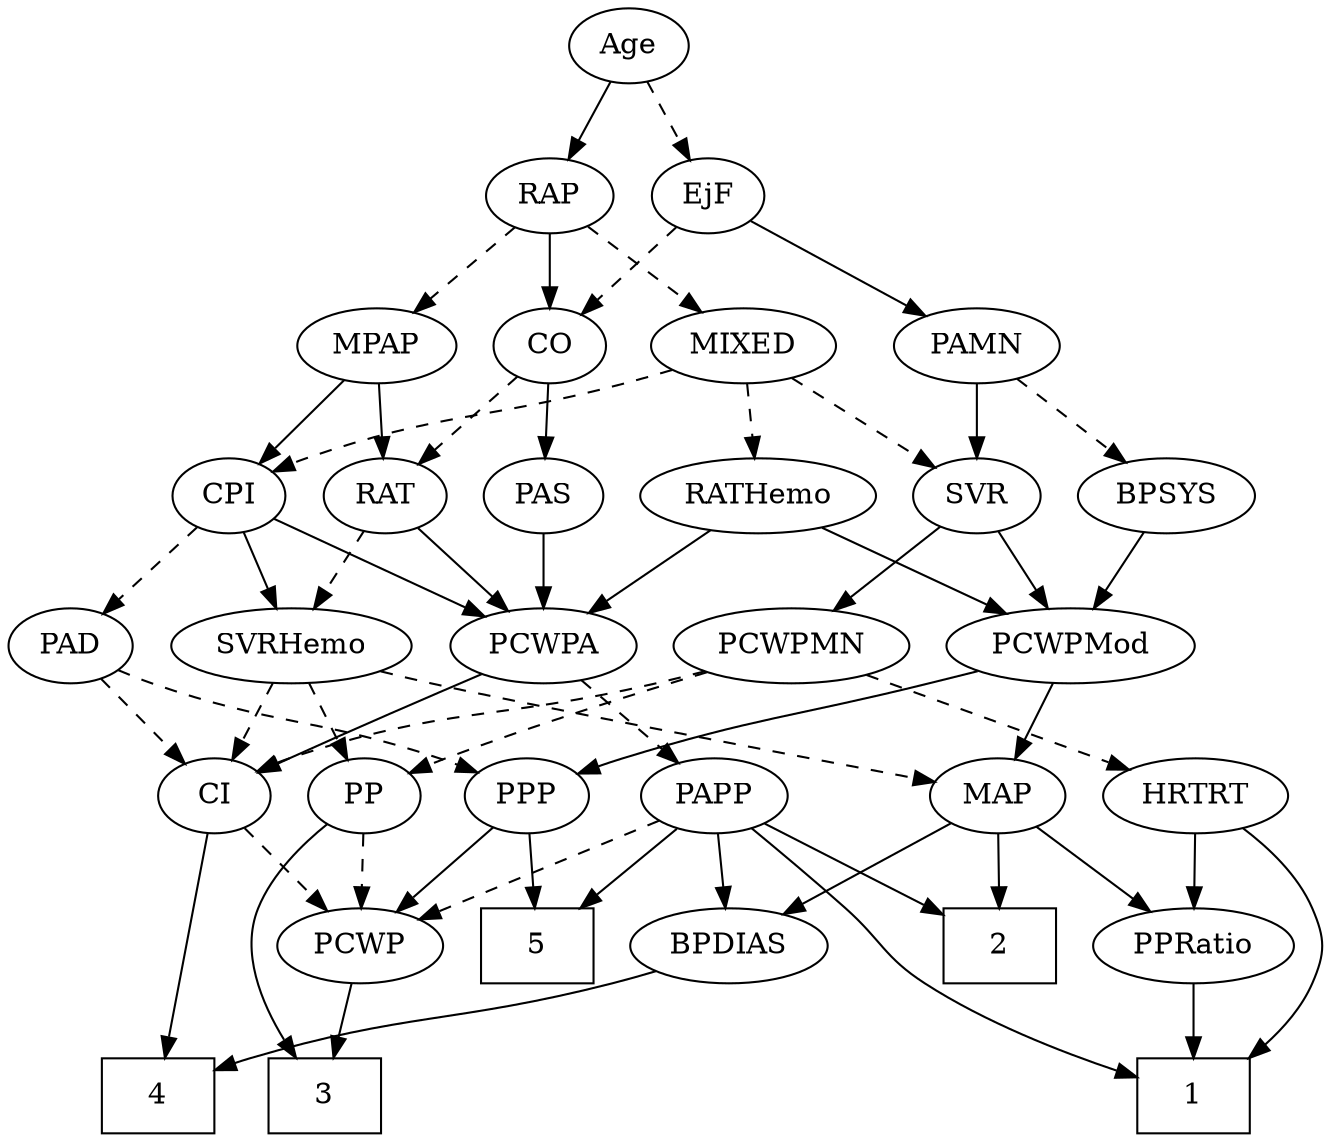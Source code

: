 strict digraph {
	graph [bb="0,0,573.4,540"];
	node [label="\N"];
	1	[height=0.5,
		pos="520.05,18",
		shape=box,
		width=0.75];
	2	[height=0.5,
		pos="435.05,90",
		shape=box,
		width=0.75];
	3	[height=0.5,
		pos="87.046,18",
		shape=box,
		width=0.75];
	4	[height=0.5,
		pos="186.05,18",
		shape=box,
		width=0.75];
	5	[height=0.5,
		pos="223.05,90",
		shape=box,
		width=0.75];
	Age	[height=0.5,
		pos="257.05,522",
		width=0.75];
	EjF	[height=0.5,
		pos="294.05,450",
		width=0.75];
	Age -> EjF	[pos="e,285.51,467.15 265.63,504.76 270.11,496.28 275.7,485.71 280.73,476.2",
		style=dashed];
	RAP	[height=0.5,
		pos="221.05,450",
		width=0.77632];
	Age -> RAP	[pos="e,229.6,467.63 248.7,504.76 244.4,496.4 239.05,486.02 234.21,476.61",
		style=solid];
	CO	[height=0.5,
		pos="221.05,378",
		width=0.75];
	EjF -> CO	[pos="e,235.8,393.14 279.27,434.83 268.88,424.87 254.8,411.37 243.09,400.14",
		style=dashed];
	PAMN	[height=0.5,
		pos="408.05,378",
		width=1.011];
	EjF -> PAMN	[pos="e,385.88,392.61 313.38,437.13 330.87,426.39 356.92,410.4 377.26,397.9",
		style=solid];
	MIXED	[height=0.5,
		pos="309.05,378",
		width=1.1193];
	RAP -> MIXED	[pos="e,289.99,394.16 238.01,435.5 250.45,425.61 267.6,411.96 281.94,400.56",
		style=dashed];
	MPAP	[height=0.5,
		pos="141.05,378",
		width=0.97491];
	RAP -> MPAP	[pos="e,158.04,393.87 204.86,434.83 193.59,424.98 178.36,411.65 165.6,400.49",
		style=dashed];
	RAP -> CO	[pos="e,221.05,396.1 221.05,431.7 221.05,423.98 221.05,414.71 221.05,406.11",
		style=solid];
	RATHemo	[height=0.5,
		pos="313.05,306",
		width=1.3721];
	MIXED -> RATHemo	[pos="e,312.07,324.1 310.03,359.7 310.48,351.98 311,342.71 311.5,334.11",
		style=dashed];
	CPI	[height=0.5,
		pos="147.05,306",
		width=0.75];
	MIXED -> CPI	[pos="e,168.3,317.22 280.37,365.35 254.73,354.84 216.2,338.79 183.05,324 181.25,323.2 179.4,322.36 177.54,321.51",
		style=dashed];
	SVR	[height=0.5,
		pos="408.05,306",
		width=0.77632];
	MIXED -> SVR	[pos="e,389.89,319.84 329.56,362.5 344.56,351.89 365.06,337.4 381.34,325.88",
		style=dashed];
	MPAP -> CPI	[pos="e,145.58,324.1 142.53,359.7 143.19,351.98 143.98,342.71 144.72,334.11",
		style=solid];
	RAT	[height=0.5,
		pos="75.046,306",
		width=0.75827];
	MPAP -> RAT	[pos="e,89.199,322.01 126.4,361.46 117.56,352.09 106.15,339.99 96.33,329.57",
		style=solid];
	BPSYS	[height=0.5,
		pos="492.05,306",
		width=1.0471];
	PCWPMod	[height=0.5,
		pos="465.05,234",
		width=1.4443];
	BPSYS -> PCWPMod	[pos="e,471.71,252.28 485.51,288.05 482.47,280.18 478.78,270.62 475.38,261.79",
		style=solid];
	PAD	[height=0.5,
		pos="147.05,234",
		width=0.79437];
	PPP	[height=0.5,
		pos="212.05,162",
		width=0.75];
	PAD -> PPP	[pos="e,198.28,177.82 160.83,218.15 169.71,208.6 181.41,195.99 191.39,185.25",
		style=dashed];
	CI	[height=0.5,
		pos="140.05,162",
		width=0.75];
	PAD -> CI	[pos="e,141.76,180.1 145.32,215.7 144.54,207.98 143.62,198.71 142.76,190.11",
		style=dashed];
	PAS	[height=0.5,
		pos="219.05,306",
		width=0.75];
	CO -> PAS	[pos="e,219.53,324.1 220.55,359.7 220.33,351.98 220.07,342.71 219.82,334.11",
		style=solid];
	CO -> RAT	[pos="e,96.778,317.42 199.82,366.82 175.09,354.97 134.03,335.28 105.81,321.75",
		style=dashed];
	PCWPA	[height=0.5,
		pos="235.05,234",
		width=1.1555];
	PAS -> PCWPA	[pos="e,231.1,252.28 222.92,288.05 224.7,280.26 226.86,270.82 228.86,262.08",
		style=solid];
	PAMN -> BPSYS	[pos="e,473.97,322.07 425.86,362.15 437.59,352.38 453.13,339.43 466.2,328.54",
		style=dashed];
	PAMN -> SVR	[pos="e,408.05,324.1 408.05,359.7 408.05,351.98 408.05,342.71 408.05,334.11",
		style=solid];
	RATHemo -> PCWPMod	[pos="e,435.05,248.81 342.35,291.5 366.09,280.57 399.76,265.07 425.82,253.06",
		style=solid];
	RATHemo -> PCWPA	[pos="e,252.41,250.58 295.35,289.12 284.9,279.74 271.52,267.73 260.01,257.41",
		style=solid];
	CPI -> PAD	[pos="e,147.05,252.1 147.05,287.7 147.05,279.98 147.05,270.71 147.05,262.11",
		style=dashed];
	CPI -> PCWPA	[pos="e,215.99,250.16 164.01,291.5 176.45,281.61 193.6,267.96 207.94,256.56",
		style=solid];
	SVRHemo	[height=0.5,
		pos="50.046,234",
		width=1.3902];
	CPI -> SVRHemo	[pos="e,71.449,250.45 129.25,292.16 115.37,282.14 95.796,268.02 79.576,256.31",
		style=solid];
	RAT -> PCWPA	[pos="e,206.1,247.01 96.687,294.62 101.4,292.4 106.38,290.1 111.05,288 139.6,275.16 172.17,261.27 196.76,250.93",
		style=solid];
	RAT -> SVRHemo	[pos="e,56.101,251.96 69.121,288.41 66.267,280.42 62.775,270.64 59.562,261.64",
		style=dashed];
	SVR -> PCWPMod	[pos="e,451.51,251.63 420.41,289.81 427.65,280.93 436.95,269.5 445.19,259.39",
		style=solid];
	PCWPMN	[height=0.5,
		pos="345.05,234",
		width=1.3902];
	SVR -> PCWPMN	[pos="e,359.71,251.29 394.68,290.15 386.51,281.07 375.86,269.24 366.53,258.87",
		style=solid];
	MAP	[height=0.5,
		pos="433.05,162",
		width=0.84854];
	PCWPMod -> MAP	[pos="e,440.72,179.79 457.3,216.05 453.6,207.97 449.1,198.12 444.98,189.11",
		style=solid];
	PCWPMod -> PPP	[pos="e,232.67,173.66 426.39,221.95 418.99,219.91 411.29,217.84 404.05,216 335.09,198.44 315.27,203.33 248.05,180 246.14,179.34 244.19,\
178.6 242.25,177.83",
		style=solid];
	PCWPA -> CI	[pos="e,157.61,175.94 214.9,218.15 200.56,207.59 181.18,193.31 165.73,181.92",
		style=solid];
	PAPP	[height=0.5,
		pos="289.05,162",
		width=0.88464];
	PCWPA -> PAPP	[pos="e,276.96,178.67 247.57,216.76 254.48,207.8 263.19,196.51 270.84,186.59",
		style=dashed];
	PP	[height=0.5,
		pos="62.046,162",
		width=0.75];
	PCWPMN -> PP	[pos="e,83.999,172.8 308.04,221.81 300.77,219.77 293.19,217.73 286.05,216 205.91,196.57 183.06,203.57 104.05,180 100.63,178.98 97.098,\
177.79 93.609,176.51",
		style=dashed];
	PCWPMN -> CI	[pos="e,161.15,173.56 307.77,221.96 265.76,209.41 200.17,189.43 176.05,180 174.21,179.28 172.34,178.51 170.46,177.72",
		style=dashed];
	HRTRT	[height=0.5,
		pos="521.05,162",
		width=1.1013];
	PCWPMN -> HRTRT	[pos="e,492.18,174.48 377.33,220.16 407.09,208.32 451.31,190.73 482.83,178.2",
		style=dashed];
	SVRHemo -> MAP	[pos="e,403.75,167.85 86.694,221.71 94.055,219.65 101.77,217.64 109.05,216 206.14,194.18 231.84,196.1 330.05,180 351.12,176.54 374.61,\
172.67 393.83,169.49",
		style=dashed];
	SVRHemo -> PP	[pos="e,59.113,180.1 53.012,215.7 54.334,207.98 55.923,198.71 57.398,190.11",
		style=dashed];
	SVRHemo -> CI	[pos="e,123.15,176.14 70.019,217.46 83.353,207.09 100.98,193.38 115.22,182.31",
		style=dashed];
	BPDIAS	[height=0.5,
		pos="348.05,90",
		width=1.1735];
	BPDIAS -> 4	[pos="e,213.27,30.764 319.46,76.647 292.53,65.01 252.05,47.52 222.74,34.858",
		style=solid];
	MAP -> 2	[pos="e,434.56,108.1 433.54,143.7 433.76,135.98 434.03,126.71 434.27,118.11",
		style=solid];
	MAP -> BPDIAS	[pos="e,366.7,106.36 415.84,146.83 404.03,137.11 388.12,124.01 374.69,112.94",
		style=solid];
	PPRatio	[height=0.5,
		pos="520.05,90",
		width=1.1013];
	MAP -> PPRatio	[pos="e,501.26,106.11 450.65,146.83 462.94,136.95 479.56,123.58 493.45,112.4",
		style=solid];
	PP -> 3	[pos="e,75.999,36.389 59.491,144.01 57.314,125.91 55.352,96.535 61.046,72 63.144,62.959 67.011,53.681 71.134,45.467",
		style=solid];
	PCWP	[height=0.5,
		pos="105.05,90",
		width=0.97491];
	PP -> PCWP	[pos="e,95.028,107.31 71.803,145.12 77.115,136.47 83.806,125.58 89.791,115.83",
		style=dashed];
	PPP -> 5	[pos="e,220.33,108.28 214.71,144.05 215.92,136.35 217.38,127.03 218.75,118.36",
		style=solid];
	PPP -> PCWP	[pos="e,126.03,104.73 193.41,148.81 177.18,138.19 153.36,122.61 134.55,110.3",
		style=solid];
	PPRatio -> 1	[pos="e,520.05,36.104 520.05,71.697 520.05,63.983 520.05,54.712 520.05,46.112",
		style=solid];
	PCWP -> 3	[pos="e,91.488,36.275 100.69,72.055 98.684,64.261 96.257,54.822 94.009,46.079",
		style=solid];
	CI -> 4	[pos="e,180.45,36.268 145.5,144.15 153.35,119.94 167.89,75.054 177.26,46.133",
		style=solid];
	CI -> PCWP	[pos="e,113.36,107.63 131.93,144.76 127.75,136.4 122.55,126.02 117.85,116.61",
		style=dashed];
	PAPP -> 1	[pos="e,492.83,21.554 285.24,144.02 281.9,124.26 279.89,91.822 297.05,72 321.01,44.314 425.78,29.043 482.78,22.646",
		style=solid];
	PAPP -> 2	[pos="e,407.92,104 312.5,149.75 335.79,138.59 371.82,121.31 398.79,108.38",
		style=solid];
	PAPP -> 5	[pos="e,239.19,108.13 274.72,145.81 266.39,136.97 255.68,125.61 246.17,115.52",
		style=solid];
	PAPP -> BPDIAS	[pos="e,334.17,107.47 302.14,145.46 309.64,136.57 319.22,125.21 327.68,115.16",
		style=solid];
	PAPP -> PCWP	[pos="e,133.11,101.05 264.39,150.6 259.02,148.38 253.35,146.08 248.05,144 212.55,130.07 171.73,115.04 142.82,104.55",
		style=dashed];
	HRTRT -> 1	[pos="e,542.2,36.125 540.26,146.06 550.95,136.49 563.24,123.06 569.05,108 574.8,93.071 574.88,86.899 569.05,72 564.85,61.279 557.35,51.427 \
549.47,43.201",
		style=solid];
	HRTRT -> PPRatio	[pos="e,520.29,108.1 520.8,143.7 520.69,135.98 520.56,126.71 520.43,118.11",
		style=solid];
}
